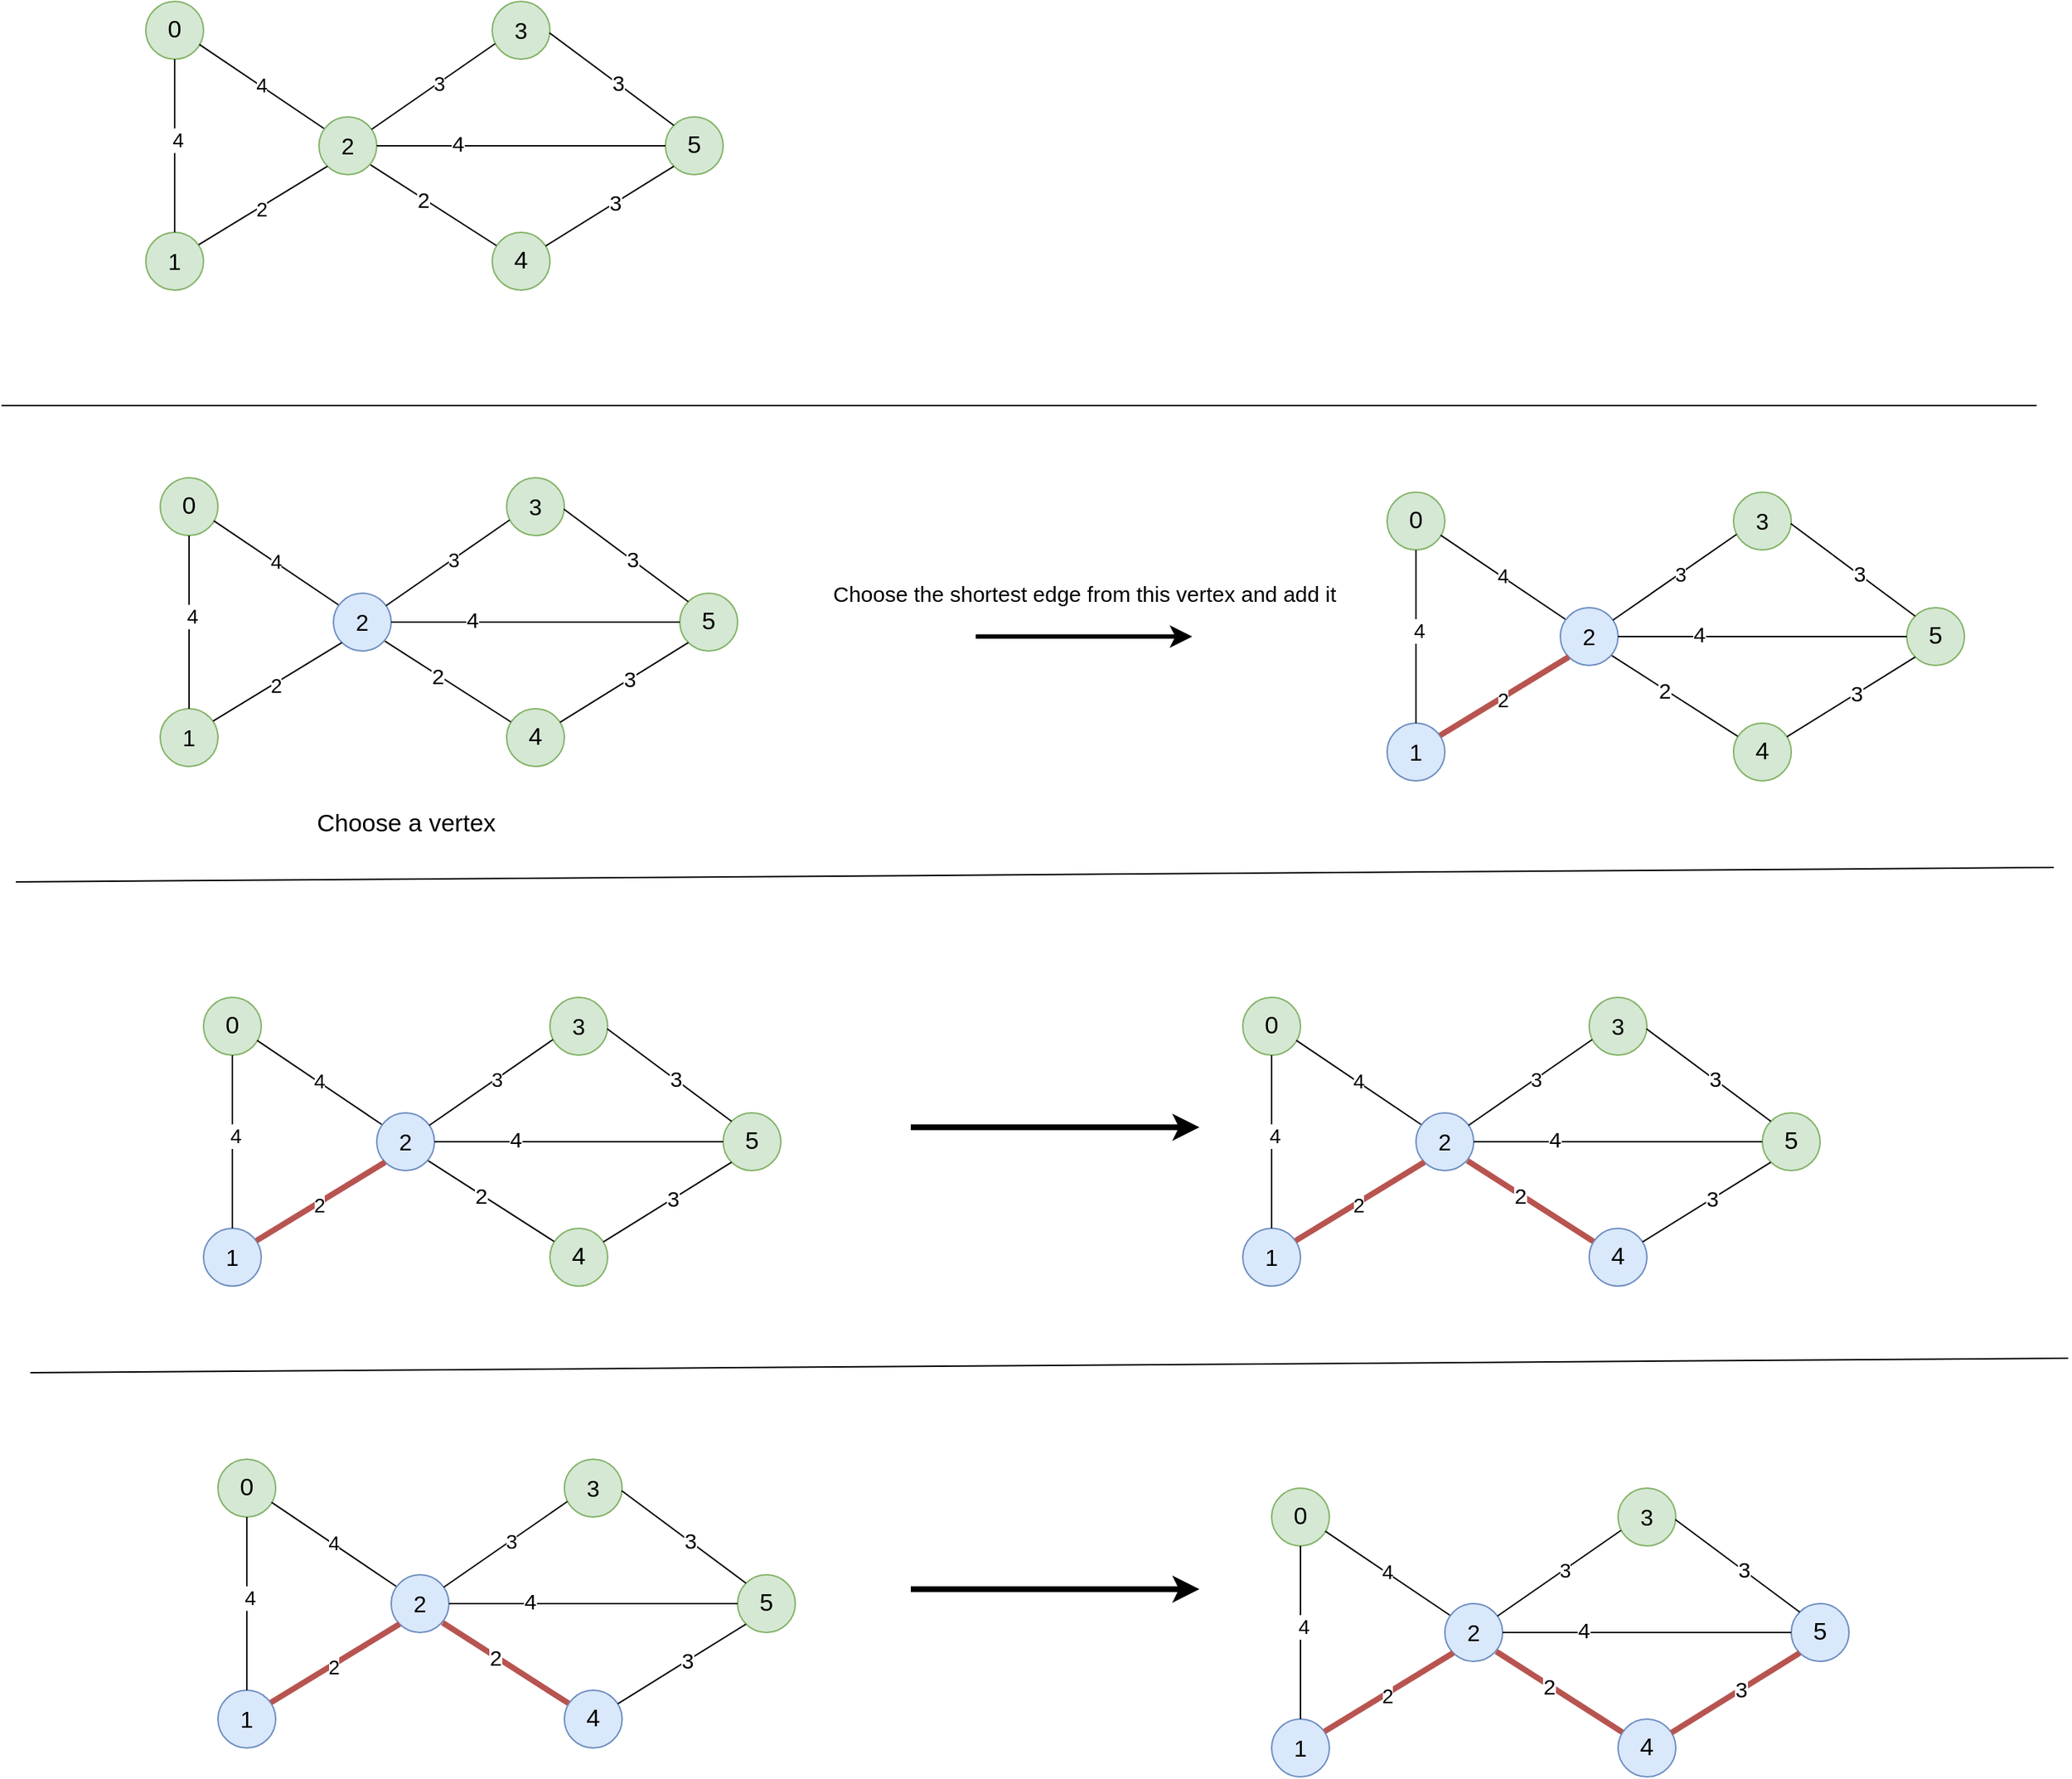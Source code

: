 <mxfile version="17.1.0" type="github">
  <diagram id="AIrKXbi-n8twdEOv1HUz" name="Page-1">
    <mxGraphModel dx="1113" dy="760" grid="1" gridSize="10" guides="1" tooltips="1" connect="1" arrows="1" fold="1" page="1" pageScale="1" pageWidth="827" pageHeight="1169" math="0" shadow="0">
      <root>
        <mxCell id="0" />
        <mxCell id="1" parent="0" />
        <mxCell id="i7vhHFXDMAg3OrHZk6WA-1" value="&lt;font style=&quot;font-size: 17px&quot;&gt;0&lt;/font&gt;" style="ellipse;whiteSpace=wrap;html=1;aspect=fixed;fillColor=#d5e8d4;strokeColor=#82b366;" vertex="1" parent="1">
          <mxGeometry x="120" y="200" width="40" height="40" as="geometry" />
        </mxCell>
        <mxCell id="i7vhHFXDMAg3OrHZk6WA-3" value="&lt;font style=&quot;font-size: 16px&quot;&gt;1&lt;/font&gt;" style="ellipse;whiteSpace=wrap;html=1;aspect=fixed;fillColor=#d5e8d4;strokeColor=#82b366;" vertex="1" parent="1">
          <mxGeometry x="120" y="360" width="40" height="40" as="geometry" />
        </mxCell>
        <mxCell id="i7vhHFXDMAg3OrHZk6WA-4" value="&lt;font style=&quot;font-size: 16px&quot;&gt;2&lt;/font&gt;" style="ellipse;whiteSpace=wrap;html=1;aspect=fixed;fillColor=#d5e8d4;strokeColor=#82b366;" vertex="1" parent="1">
          <mxGeometry x="240" y="280" width="40" height="40" as="geometry" />
        </mxCell>
        <mxCell id="i7vhHFXDMAg3OrHZk6WA-5" value="&lt;font style=&quot;font-size: 16px&quot;&gt;3&lt;/font&gt;" style="ellipse;whiteSpace=wrap;html=1;aspect=fixed;fillColor=#d5e8d4;strokeColor=#82b366;" vertex="1" parent="1">
          <mxGeometry x="360" y="200" width="40" height="40" as="geometry" />
        </mxCell>
        <mxCell id="i7vhHFXDMAg3OrHZk6WA-6" value="&lt;font style=&quot;font-size: 17px&quot;&gt;5&lt;/font&gt;" style="ellipse;whiteSpace=wrap;html=1;aspect=fixed;fillColor=#d5e8d4;strokeColor=#82b366;" vertex="1" parent="1">
          <mxGeometry x="480" y="280" width="40" height="40" as="geometry" />
        </mxCell>
        <mxCell id="i7vhHFXDMAg3OrHZk6WA-7" value="&lt;font style=&quot;font-size: 17px&quot;&gt;4&lt;/font&gt;" style="ellipse;whiteSpace=wrap;html=1;aspect=fixed;fillColor=#d5e8d4;strokeColor=#82b366;" vertex="1" parent="1">
          <mxGeometry x="360" y="360" width="40" height="40" as="geometry" />
        </mxCell>
        <mxCell id="i7vhHFXDMAg3OrHZk6WA-8" value="" style="endArrow=none;html=1;rounded=0;entryX=0.929;entryY=0.746;entryDx=0;entryDy=0;exitX=0.086;exitY=0.2;exitDx=0;exitDy=0;entryPerimeter=0;exitPerimeter=0;" edge="1" parent="1" source="i7vhHFXDMAg3OrHZk6WA-4" target="i7vhHFXDMAg3OrHZk6WA-1">
          <mxGeometry width="50" height="50" relative="1" as="geometry">
            <mxPoint x="390" y="360" as="sourcePoint" />
            <mxPoint x="440" y="310" as="targetPoint" />
          </mxGeometry>
        </mxCell>
        <mxCell id="i7vhHFXDMAg3OrHZk6WA-17" value="&lt;font style=&quot;font-size: 14px&quot;&gt;4&lt;/font&gt;" style="edgeLabel;html=1;align=center;verticalAlign=middle;resizable=0;points=[];" vertex="1" connectable="0" parent="i7vhHFXDMAg3OrHZk6WA-8">
          <mxGeometry x="0.025" y="-1" relative="1" as="geometry">
            <mxPoint as="offset" />
          </mxGeometry>
        </mxCell>
        <mxCell id="i7vhHFXDMAg3OrHZk6WA-9" value="" style="endArrow=none;html=1;rounded=0;entryX=0.916;entryY=0.214;entryDx=0;entryDy=0;exitX=0;exitY=1;exitDx=0;exitDy=0;entryPerimeter=0;" edge="1" parent="1" source="i7vhHFXDMAg3OrHZk6WA-4" target="i7vhHFXDMAg3OrHZk6WA-3">
          <mxGeometry width="50" height="50" relative="1" as="geometry">
            <mxPoint x="253.44" y="298" as="sourcePoint" />
            <mxPoint x="167.16" y="239.84" as="targetPoint" />
          </mxGeometry>
        </mxCell>
        <mxCell id="i7vhHFXDMAg3OrHZk6WA-18" value="&lt;font style=&quot;font-size: 14px&quot;&gt;2&lt;/font&gt;" style="edgeLabel;html=1;align=center;verticalAlign=middle;resizable=0;points=[];" vertex="1" connectable="0" parent="i7vhHFXDMAg3OrHZk6WA-9">
          <mxGeometry x="0.048" y="1" relative="1" as="geometry">
            <mxPoint as="offset" />
          </mxGeometry>
        </mxCell>
        <mxCell id="i7vhHFXDMAg3OrHZk6WA-10" value="" style="endArrow=none;html=1;rounded=0;entryX=0.5;entryY=1;entryDx=0;entryDy=0;exitX=0.5;exitY=0;exitDx=0;exitDy=0;" edge="1" parent="1" source="i7vhHFXDMAg3OrHZk6WA-3" target="i7vhHFXDMAg3OrHZk6WA-1">
          <mxGeometry width="50" height="50" relative="1" as="geometry">
            <mxPoint x="230" y="340" as="sourcePoint" />
            <mxPoint x="280" y="290" as="targetPoint" />
          </mxGeometry>
        </mxCell>
        <mxCell id="i7vhHFXDMAg3OrHZk6WA-16" value="&lt;font style=&quot;font-size: 14px&quot;&gt;4&lt;/font&gt;" style="edgeLabel;html=1;align=center;verticalAlign=middle;resizable=0;points=[];" vertex="1" connectable="0" parent="i7vhHFXDMAg3OrHZk6WA-10">
          <mxGeometry x="0.071" y="-1" relative="1" as="geometry">
            <mxPoint x="1" as="offset" />
          </mxGeometry>
        </mxCell>
        <mxCell id="i7vhHFXDMAg3OrHZk6WA-11" value="" style="endArrow=none;html=1;rounded=0;entryX=0;entryY=0.5;entryDx=0;entryDy=0;exitX=1;exitY=0.5;exitDx=0;exitDy=0;" edge="1" parent="1" source="i7vhHFXDMAg3OrHZk6WA-4" target="i7vhHFXDMAg3OrHZk6WA-6">
          <mxGeometry width="50" height="50" relative="1" as="geometry">
            <mxPoint x="310" y="360" as="sourcePoint" />
            <mxPoint x="360" y="310" as="targetPoint" />
          </mxGeometry>
        </mxCell>
        <mxCell id="i7vhHFXDMAg3OrHZk6WA-20" value="&lt;font style=&quot;font-size: 15px&quot;&gt;4&lt;/font&gt;" style="edgeLabel;html=1;align=center;verticalAlign=middle;resizable=0;points=[];" vertex="1" connectable="0" parent="i7vhHFXDMAg3OrHZk6WA-11">
          <mxGeometry x="-0.44" y="2" relative="1" as="geometry">
            <mxPoint as="offset" />
          </mxGeometry>
        </mxCell>
        <mxCell id="i7vhHFXDMAg3OrHZk6WA-12" value="" style="endArrow=none;html=1;rounded=0;entryX=0.052;entryY=0.731;entryDx=0;entryDy=0;entryPerimeter=0;" edge="1" parent="1" source="i7vhHFXDMAg3OrHZk6WA-4" target="i7vhHFXDMAg3OrHZk6WA-5">
          <mxGeometry width="50" height="50" relative="1" as="geometry">
            <mxPoint x="310" y="360" as="sourcePoint" />
            <mxPoint x="360" y="310" as="targetPoint" />
          </mxGeometry>
        </mxCell>
        <mxCell id="i7vhHFXDMAg3OrHZk6WA-19" value="&lt;font style=&quot;font-size: 14px&quot;&gt;3&lt;/font&gt;" style="edgeLabel;html=1;align=center;verticalAlign=middle;resizable=0;points=[];" vertex="1" connectable="0" parent="i7vhHFXDMAg3OrHZk6WA-12">
          <mxGeometry x="0.08" relative="1" as="geometry">
            <mxPoint as="offset" />
          </mxGeometry>
        </mxCell>
        <mxCell id="i7vhHFXDMAg3OrHZk6WA-13" value="" style="endArrow=none;html=1;rounded=0;entryX=0.073;entryY=0.228;entryDx=0;entryDy=0;entryPerimeter=0;exitX=0.892;exitY=0.829;exitDx=0;exitDy=0;exitPerimeter=0;" edge="1" parent="1" source="i7vhHFXDMAg3OrHZk6WA-4" target="i7vhHFXDMAg3OrHZk6WA-7">
          <mxGeometry width="50" height="50" relative="1" as="geometry">
            <mxPoint x="286.641" y="298.906" as="sourcePoint" />
            <mxPoint x="371.96" y="241.92" as="targetPoint" />
          </mxGeometry>
        </mxCell>
        <mxCell id="i7vhHFXDMAg3OrHZk6WA-21" value="&lt;font style=&quot;font-size: 15px&quot;&gt;2&lt;/font&gt;" style="edgeLabel;html=1;align=center;verticalAlign=middle;resizable=0;points=[];" vertex="1" connectable="0" parent="i7vhHFXDMAg3OrHZk6WA-13">
          <mxGeometry x="-0.172" y="-1" relative="1" as="geometry">
            <mxPoint as="offset" />
          </mxGeometry>
        </mxCell>
        <mxCell id="i7vhHFXDMAg3OrHZk6WA-14" value="" style="endArrow=none;html=1;rounded=0;entryX=0;entryY=0;entryDx=0;entryDy=0;exitX=0.992;exitY=0.544;exitDx=0;exitDy=0;exitPerimeter=0;" edge="1" parent="1" source="i7vhHFXDMAg3OrHZk6WA-5" target="i7vhHFXDMAg3OrHZk6WA-6">
          <mxGeometry width="50" height="50" relative="1" as="geometry">
            <mxPoint x="330" y="310" as="sourcePoint" />
            <mxPoint x="380" y="260" as="targetPoint" />
          </mxGeometry>
        </mxCell>
        <mxCell id="i7vhHFXDMAg3OrHZk6WA-22" value="&lt;font style=&quot;font-size: 15px&quot;&gt;3&lt;/font&gt;" style="edgeLabel;html=1;align=center;verticalAlign=middle;resizable=0;points=[];" vertex="1" connectable="0" parent="i7vhHFXDMAg3OrHZk6WA-14">
          <mxGeometry x="0.09" y="1" relative="1" as="geometry">
            <mxPoint as="offset" />
          </mxGeometry>
        </mxCell>
        <mxCell id="i7vhHFXDMAg3OrHZk6WA-15" value="" style="endArrow=none;html=1;rounded=0;entryX=0;entryY=1;entryDx=0;entryDy=0;" edge="1" parent="1" source="i7vhHFXDMAg3OrHZk6WA-7" target="i7vhHFXDMAg3OrHZk6WA-6">
          <mxGeometry width="50" height="50" relative="1" as="geometry">
            <mxPoint x="407.72" y="239.92" as="sourcePoint" />
            <mxPoint x="495.858" y="295.858" as="targetPoint" />
          </mxGeometry>
        </mxCell>
        <mxCell id="i7vhHFXDMAg3OrHZk6WA-23" value="&lt;font style=&quot;font-size: 15px&quot;&gt;3&lt;/font&gt;" style="edgeLabel;html=1;align=center;verticalAlign=middle;resizable=0;points=[];" vertex="1" connectable="0" parent="i7vhHFXDMAg3OrHZk6WA-15">
          <mxGeometry x="0.089" y="1" relative="1" as="geometry">
            <mxPoint as="offset" />
          </mxGeometry>
        </mxCell>
        <mxCell id="i7vhHFXDMAg3OrHZk6WA-27" value="" style="endArrow=none;html=1;rounded=0;fontSize=17;" edge="1" parent="1">
          <mxGeometry width="50" height="50" relative="1" as="geometry">
            <mxPoint x="20" y="480" as="sourcePoint" />
            <mxPoint x="1430" y="480" as="targetPoint" />
          </mxGeometry>
        </mxCell>
        <mxCell id="i7vhHFXDMAg3OrHZk6WA-28" value="&lt;font style=&quot;font-size: 17px&quot;&gt;0&lt;/font&gt;" style="ellipse;whiteSpace=wrap;html=1;aspect=fixed;fillColor=#d5e8d4;strokeColor=#82b366;" vertex="1" parent="1">
          <mxGeometry x="130" y="530" width="40" height="40" as="geometry" />
        </mxCell>
        <mxCell id="i7vhHFXDMAg3OrHZk6WA-29" value="&lt;font style=&quot;font-size: 16px&quot;&gt;1&lt;/font&gt;" style="ellipse;whiteSpace=wrap;html=1;aspect=fixed;fillColor=#d5e8d4;strokeColor=#82b366;" vertex="1" parent="1">
          <mxGeometry x="130" y="690" width="40" height="40" as="geometry" />
        </mxCell>
        <mxCell id="i7vhHFXDMAg3OrHZk6WA-30" value="&lt;font style=&quot;font-size: 16px&quot;&gt;2&lt;/font&gt;" style="ellipse;whiteSpace=wrap;html=1;aspect=fixed;fillColor=#dae8fc;strokeColor=#6c8ebf;" vertex="1" parent="1">
          <mxGeometry x="250" y="610" width="40" height="40" as="geometry" />
        </mxCell>
        <mxCell id="i7vhHFXDMAg3OrHZk6WA-31" value="&lt;font style=&quot;font-size: 16px&quot;&gt;3&lt;/font&gt;" style="ellipse;whiteSpace=wrap;html=1;aspect=fixed;fillColor=#d5e8d4;strokeColor=#82b366;" vertex="1" parent="1">
          <mxGeometry x="370" y="530" width="40" height="40" as="geometry" />
        </mxCell>
        <mxCell id="i7vhHFXDMAg3OrHZk6WA-32" value="&lt;font style=&quot;font-size: 17px&quot;&gt;5&lt;/font&gt;" style="ellipse;whiteSpace=wrap;html=1;aspect=fixed;fillColor=#d5e8d4;strokeColor=#82b366;" vertex="1" parent="1">
          <mxGeometry x="490" y="610" width="40" height="40" as="geometry" />
        </mxCell>
        <mxCell id="i7vhHFXDMAg3OrHZk6WA-33" value="&lt;font style=&quot;font-size: 17px&quot;&gt;4&lt;/font&gt;" style="ellipse;whiteSpace=wrap;html=1;aspect=fixed;fillColor=#d5e8d4;strokeColor=#82b366;" vertex="1" parent="1">
          <mxGeometry x="370" y="690" width="40" height="40" as="geometry" />
        </mxCell>
        <mxCell id="i7vhHFXDMAg3OrHZk6WA-34" value="" style="endArrow=none;html=1;rounded=0;entryX=0.929;entryY=0.746;entryDx=0;entryDy=0;exitX=0.086;exitY=0.2;exitDx=0;exitDy=0;entryPerimeter=0;exitPerimeter=0;" edge="1" parent="1" source="i7vhHFXDMAg3OrHZk6WA-30" target="i7vhHFXDMAg3OrHZk6WA-28">
          <mxGeometry width="50" height="50" relative="1" as="geometry">
            <mxPoint x="400" y="690" as="sourcePoint" />
            <mxPoint x="450" y="640" as="targetPoint" />
          </mxGeometry>
        </mxCell>
        <mxCell id="i7vhHFXDMAg3OrHZk6WA-35" value="&lt;font style=&quot;font-size: 14px&quot;&gt;4&lt;/font&gt;" style="edgeLabel;html=1;align=center;verticalAlign=middle;resizable=0;points=[];" vertex="1" connectable="0" parent="i7vhHFXDMAg3OrHZk6WA-34">
          <mxGeometry x="0.025" y="-1" relative="1" as="geometry">
            <mxPoint as="offset" />
          </mxGeometry>
        </mxCell>
        <mxCell id="i7vhHFXDMAg3OrHZk6WA-36" value="" style="endArrow=none;html=1;rounded=0;entryX=0.916;entryY=0.214;entryDx=0;entryDy=0;exitX=0;exitY=1;exitDx=0;exitDy=0;entryPerimeter=0;" edge="1" parent="1" source="i7vhHFXDMAg3OrHZk6WA-30" target="i7vhHFXDMAg3OrHZk6WA-29">
          <mxGeometry width="50" height="50" relative="1" as="geometry">
            <mxPoint x="263.44" y="628" as="sourcePoint" />
            <mxPoint x="177.16" y="569.84" as="targetPoint" />
          </mxGeometry>
        </mxCell>
        <mxCell id="i7vhHFXDMAg3OrHZk6WA-37" value="&lt;font style=&quot;font-size: 14px&quot;&gt;2&lt;/font&gt;" style="edgeLabel;html=1;align=center;verticalAlign=middle;resizable=0;points=[];" vertex="1" connectable="0" parent="i7vhHFXDMAg3OrHZk6WA-36">
          <mxGeometry x="0.048" y="1" relative="1" as="geometry">
            <mxPoint as="offset" />
          </mxGeometry>
        </mxCell>
        <mxCell id="i7vhHFXDMAg3OrHZk6WA-38" value="" style="endArrow=none;html=1;rounded=0;entryX=0.5;entryY=1;entryDx=0;entryDy=0;exitX=0.5;exitY=0;exitDx=0;exitDy=0;" edge="1" parent="1" source="i7vhHFXDMAg3OrHZk6WA-29" target="i7vhHFXDMAg3OrHZk6WA-28">
          <mxGeometry width="50" height="50" relative="1" as="geometry">
            <mxPoint x="240" y="670" as="sourcePoint" />
            <mxPoint x="290" y="620" as="targetPoint" />
          </mxGeometry>
        </mxCell>
        <mxCell id="i7vhHFXDMAg3OrHZk6WA-39" value="&lt;font style=&quot;font-size: 14px&quot;&gt;4&lt;/font&gt;" style="edgeLabel;html=1;align=center;verticalAlign=middle;resizable=0;points=[];" vertex="1" connectable="0" parent="i7vhHFXDMAg3OrHZk6WA-38">
          <mxGeometry x="0.071" y="-1" relative="1" as="geometry">
            <mxPoint x="1" as="offset" />
          </mxGeometry>
        </mxCell>
        <mxCell id="i7vhHFXDMAg3OrHZk6WA-40" value="" style="endArrow=none;html=1;rounded=0;entryX=0;entryY=0.5;entryDx=0;entryDy=0;exitX=1;exitY=0.5;exitDx=0;exitDy=0;" edge="1" parent="1" source="i7vhHFXDMAg3OrHZk6WA-30" target="i7vhHFXDMAg3OrHZk6WA-32">
          <mxGeometry width="50" height="50" relative="1" as="geometry">
            <mxPoint x="320" y="690" as="sourcePoint" />
            <mxPoint x="370" y="640" as="targetPoint" />
          </mxGeometry>
        </mxCell>
        <mxCell id="i7vhHFXDMAg3OrHZk6WA-41" value="&lt;font style=&quot;font-size: 15px&quot;&gt;4&lt;/font&gt;" style="edgeLabel;html=1;align=center;verticalAlign=middle;resizable=0;points=[];" vertex="1" connectable="0" parent="i7vhHFXDMAg3OrHZk6WA-40">
          <mxGeometry x="-0.44" y="2" relative="1" as="geometry">
            <mxPoint as="offset" />
          </mxGeometry>
        </mxCell>
        <mxCell id="i7vhHFXDMAg3OrHZk6WA-42" value="" style="endArrow=none;html=1;rounded=0;entryX=0.052;entryY=0.731;entryDx=0;entryDy=0;entryPerimeter=0;" edge="1" parent="1" source="i7vhHFXDMAg3OrHZk6WA-30" target="i7vhHFXDMAg3OrHZk6WA-31">
          <mxGeometry width="50" height="50" relative="1" as="geometry">
            <mxPoint x="320" y="690" as="sourcePoint" />
            <mxPoint x="370" y="640" as="targetPoint" />
          </mxGeometry>
        </mxCell>
        <mxCell id="i7vhHFXDMAg3OrHZk6WA-43" value="&lt;font style=&quot;font-size: 14px&quot;&gt;3&lt;/font&gt;" style="edgeLabel;html=1;align=center;verticalAlign=middle;resizable=0;points=[];" vertex="1" connectable="0" parent="i7vhHFXDMAg3OrHZk6WA-42">
          <mxGeometry x="0.08" relative="1" as="geometry">
            <mxPoint as="offset" />
          </mxGeometry>
        </mxCell>
        <mxCell id="i7vhHFXDMAg3OrHZk6WA-44" value="" style="endArrow=none;html=1;rounded=0;entryX=0.073;entryY=0.228;entryDx=0;entryDy=0;entryPerimeter=0;exitX=0.892;exitY=0.829;exitDx=0;exitDy=0;exitPerimeter=0;" edge="1" parent="1" source="i7vhHFXDMAg3OrHZk6WA-30" target="i7vhHFXDMAg3OrHZk6WA-33">
          <mxGeometry width="50" height="50" relative="1" as="geometry">
            <mxPoint x="296.641" y="628.906" as="sourcePoint" />
            <mxPoint x="381.96" y="571.92" as="targetPoint" />
          </mxGeometry>
        </mxCell>
        <mxCell id="i7vhHFXDMAg3OrHZk6WA-45" value="&lt;font style=&quot;font-size: 15px&quot;&gt;2&lt;/font&gt;" style="edgeLabel;html=1;align=center;verticalAlign=middle;resizable=0;points=[];" vertex="1" connectable="0" parent="i7vhHFXDMAg3OrHZk6WA-44">
          <mxGeometry x="-0.172" y="-1" relative="1" as="geometry">
            <mxPoint as="offset" />
          </mxGeometry>
        </mxCell>
        <mxCell id="i7vhHFXDMAg3OrHZk6WA-46" value="" style="endArrow=none;html=1;rounded=0;entryX=0;entryY=0;entryDx=0;entryDy=0;exitX=0.992;exitY=0.544;exitDx=0;exitDy=0;exitPerimeter=0;" edge="1" parent="1" source="i7vhHFXDMAg3OrHZk6WA-31" target="i7vhHFXDMAg3OrHZk6WA-32">
          <mxGeometry width="50" height="50" relative="1" as="geometry">
            <mxPoint x="340" y="640" as="sourcePoint" />
            <mxPoint x="390" y="590" as="targetPoint" />
          </mxGeometry>
        </mxCell>
        <mxCell id="i7vhHFXDMAg3OrHZk6WA-47" value="&lt;font style=&quot;font-size: 15px&quot;&gt;3&lt;/font&gt;" style="edgeLabel;html=1;align=center;verticalAlign=middle;resizable=0;points=[];" vertex="1" connectable="0" parent="i7vhHFXDMAg3OrHZk6WA-46">
          <mxGeometry x="0.09" y="1" relative="1" as="geometry">
            <mxPoint as="offset" />
          </mxGeometry>
        </mxCell>
        <mxCell id="i7vhHFXDMAg3OrHZk6WA-48" value="" style="endArrow=none;html=1;rounded=0;entryX=0;entryY=1;entryDx=0;entryDy=0;" edge="1" parent="1" source="i7vhHFXDMAg3OrHZk6WA-33" target="i7vhHFXDMAg3OrHZk6WA-32">
          <mxGeometry width="50" height="50" relative="1" as="geometry">
            <mxPoint x="417.72" y="569.92" as="sourcePoint" />
            <mxPoint x="505.858" y="625.858" as="targetPoint" />
          </mxGeometry>
        </mxCell>
        <mxCell id="i7vhHFXDMAg3OrHZk6WA-49" value="&lt;font style=&quot;font-size: 15px&quot;&gt;3&lt;/font&gt;" style="edgeLabel;html=1;align=center;verticalAlign=middle;resizable=0;points=[];" vertex="1" connectable="0" parent="i7vhHFXDMAg3OrHZk6WA-48">
          <mxGeometry x="0.089" y="1" relative="1" as="geometry">
            <mxPoint as="offset" />
          </mxGeometry>
        </mxCell>
        <mxCell id="i7vhHFXDMAg3OrHZk6WA-50" value="&lt;font style=&quot;font-size: 17px&quot;&gt;Choose a vertex&lt;/font&gt;" style="text;html=1;align=center;verticalAlign=middle;resizable=0;points=[];autosize=1;strokeColor=none;fillColor=none;" vertex="1" parent="1">
          <mxGeometry x="230" y="760" width="140" height="20" as="geometry" />
        </mxCell>
        <mxCell id="i7vhHFXDMAg3OrHZk6WA-51" value="" style="endArrow=none;html=1;rounded=0;fontSize=17;" edge="1" parent="1">
          <mxGeometry width="50" height="50" relative="1" as="geometry">
            <mxPoint x="30" y="810" as="sourcePoint" />
            <mxPoint x="1441.818" y="800" as="targetPoint" />
          </mxGeometry>
        </mxCell>
        <mxCell id="i7vhHFXDMAg3OrHZk6WA-52" value="" style="endArrow=classic;html=1;rounded=0;fontSize=15;strokeWidth=3;" edge="1" parent="1">
          <mxGeometry width="50" height="50" relative="1" as="geometry">
            <mxPoint x="695" y="640" as="sourcePoint" />
            <mxPoint x="845" y="640" as="targetPoint" />
          </mxGeometry>
        </mxCell>
        <mxCell id="i7vhHFXDMAg3OrHZk6WA-53" value="Choose the shortest edge from this vertex and add it" style="text;html=1;align=center;verticalAlign=middle;resizable=0;points=[];autosize=1;strokeColor=none;fillColor=none;fontSize=15;" vertex="1" parent="1">
          <mxGeometry x="590" y="600" width="360" height="20" as="geometry" />
        </mxCell>
        <mxCell id="i7vhHFXDMAg3OrHZk6WA-54" value="&lt;font style=&quot;font-size: 17px&quot;&gt;0&lt;/font&gt;" style="ellipse;whiteSpace=wrap;html=1;aspect=fixed;fillColor=#d5e8d4;strokeColor=#82b366;" vertex="1" parent="1">
          <mxGeometry x="980" y="540" width="40" height="40" as="geometry" />
        </mxCell>
        <mxCell id="i7vhHFXDMAg3OrHZk6WA-55" value="&lt;font style=&quot;font-size: 16px&quot;&gt;1&lt;/font&gt;" style="ellipse;whiteSpace=wrap;html=1;aspect=fixed;fillColor=#dae8fc;strokeColor=#6c8ebf;" vertex="1" parent="1">
          <mxGeometry x="980" y="700" width="40" height="40" as="geometry" />
        </mxCell>
        <mxCell id="i7vhHFXDMAg3OrHZk6WA-56" value="&lt;font style=&quot;font-size: 16px&quot;&gt;2&lt;/font&gt;" style="ellipse;whiteSpace=wrap;html=1;aspect=fixed;fillColor=#dae8fc;strokeColor=#6c8ebf;" vertex="1" parent="1">
          <mxGeometry x="1100" y="620" width="40" height="40" as="geometry" />
        </mxCell>
        <mxCell id="i7vhHFXDMAg3OrHZk6WA-57" value="&lt;font style=&quot;font-size: 16px&quot;&gt;3&lt;/font&gt;" style="ellipse;whiteSpace=wrap;html=1;aspect=fixed;fillColor=#d5e8d4;strokeColor=#82b366;" vertex="1" parent="1">
          <mxGeometry x="1220" y="540" width="40" height="40" as="geometry" />
        </mxCell>
        <mxCell id="i7vhHFXDMAg3OrHZk6WA-58" value="&lt;font style=&quot;font-size: 17px&quot;&gt;5&lt;/font&gt;" style="ellipse;whiteSpace=wrap;html=1;aspect=fixed;fillColor=#d5e8d4;strokeColor=#82b366;" vertex="1" parent="1">
          <mxGeometry x="1340" y="620" width="40" height="40" as="geometry" />
        </mxCell>
        <mxCell id="i7vhHFXDMAg3OrHZk6WA-59" value="&lt;font style=&quot;font-size: 17px&quot;&gt;4&lt;/font&gt;" style="ellipse;whiteSpace=wrap;html=1;aspect=fixed;fillColor=#d5e8d4;strokeColor=#82b366;" vertex="1" parent="1">
          <mxGeometry x="1220" y="700" width="40" height="40" as="geometry" />
        </mxCell>
        <mxCell id="i7vhHFXDMAg3OrHZk6WA-60" value="" style="endArrow=none;html=1;rounded=0;entryX=0.929;entryY=0.746;entryDx=0;entryDy=0;exitX=0.086;exitY=0.2;exitDx=0;exitDy=0;entryPerimeter=0;exitPerimeter=0;" edge="1" parent="1" source="i7vhHFXDMAg3OrHZk6WA-56" target="i7vhHFXDMAg3OrHZk6WA-54">
          <mxGeometry width="50" height="50" relative="1" as="geometry">
            <mxPoint x="1250" y="700" as="sourcePoint" />
            <mxPoint x="1300" y="650" as="targetPoint" />
          </mxGeometry>
        </mxCell>
        <mxCell id="i7vhHFXDMAg3OrHZk6WA-61" value="&lt;font style=&quot;font-size: 14px&quot;&gt;4&lt;/font&gt;" style="edgeLabel;html=1;align=center;verticalAlign=middle;resizable=0;points=[];" vertex="1" connectable="0" parent="i7vhHFXDMAg3OrHZk6WA-60">
          <mxGeometry x="0.025" y="-1" relative="1" as="geometry">
            <mxPoint as="offset" />
          </mxGeometry>
        </mxCell>
        <mxCell id="i7vhHFXDMAg3OrHZk6WA-62" value="" style="endArrow=none;html=1;rounded=0;entryX=0.916;entryY=0.214;entryDx=0;entryDy=0;exitX=0;exitY=1;exitDx=0;exitDy=0;entryPerimeter=0;fillColor=#f8cecc;strokeColor=#b85450;strokeWidth=4;" edge="1" parent="1" source="i7vhHFXDMAg3OrHZk6WA-56" target="i7vhHFXDMAg3OrHZk6WA-55">
          <mxGeometry width="50" height="50" relative="1" as="geometry">
            <mxPoint x="1113.44" y="638" as="sourcePoint" />
            <mxPoint x="1027.16" y="579.84" as="targetPoint" />
          </mxGeometry>
        </mxCell>
        <mxCell id="i7vhHFXDMAg3OrHZk6WA-63" value="&lt;font style=&quot;font-size: 14px&quot;&gt;2&lt;/font&gt;" style="edgeLabel;html=1;align=center;verticalAlign=middle;resizable=0;points=[];" vertex="1" connectable="0" parent="i7vhHFXDMAg3OrHZk6WA-62">
          <mxGeometry x="0.048" y="1" relative="1" as="geometry">
            <mxPoint as="offset" />
          </mxGeometry>
        </mxCell>
        <mxCell id="i7vhHFXDMAg3OrHZk6WA-64" value="" style="endArrow=none;html=1;rounded=0;entryX=0.5;entryY=1;entryDx=0;entryDy=0;exitX=0.5;exitY=0;exitDx=0;exitDy=0;" edge="1" parent="1" source="i7vhHFXDMAg3OrHZk6WA-55" target="i7vhHFXDMAg3OrHZk6WA-54">
          <mxGeometry width="50" height="50" relative="1" as="geometry">
            <mxPoint x="1090" y="680" as="sourcePoint" />
            <mxPoint x="1140" y="630" as="targetPoint" />
          </mxGeometry>
        </mxCell>
        <mxCell id="i7vhHFXDMAg3OrHZk6WA-65" value="&lt;font style=&quot;font-size: 14px&quot;&gt;4&lt;/font&gt;" style="edgeLabel;html=1;align=center;verticalAlign=middle;resizable=0;points=[];" vertex="1" connectable="0" parent="i7vhHFXDMAg3OrHZk6WA-64">
          <mxGeometry x="0.071" y="-1" relative="1" as="geometry">
            <mxPoint x="1" as="offset" />
          </mxGeometry>
        </mxCell>
        <mxCell id="i7vhHFXDMAg3OrHZk6WA-66" value="" style="endArrow=none;html=1;rounded=0;entryX=0;entryY=0.5;entryDx=0;entryDy=0;exitX=1;exitY=0.5;exitDx=0;exitDy=0;" edge="1" parent="1" source="i7vhHFXDMAg3OrHZk6WA-56" target="i7vhHFXDMAg3OrHZk6WA-58">
          <mxGeometry width="50" height="50" relative="1" as="geometry">
            <mxPoint x="1170" y="700" as="sourcePoint" />
            <mxPoint x="1220" y="650" as="targetPoint" />
          </mxGeometry>
        </mxCell>
        <mxCell id="i7vhHFXDMAg3OrHZk6WA-67" value="&lt;font style=&quot;font-size: 15px&quot;&gt;4&lt;/font&gt;" style="edgeLabel;html=1;align=center;verticalAlign=middle;resizable=0;points=[];" vertex="1" connectable="0" parent="i7vhHFXDMAg3OrHZk6WA-66">
          <mxGeometry x="-0.44" y="2" relative="1" as="geometry">
            <mxPoint as="offset" />
          </mxGeometry>
        </mxCell>
        <mxCell id="i7vhHFXDMAg3OrHZk6WA-68" value="" style="endArrow=none;html=1;rounded=0;entryX=0.052;entryY=0.731;entryDx=0;entryDy=0;entryPerimeter=0;" edge="1" parent="1" source="i7vhHFXDMAg3OrHZk6WA-56" target="i7vhHFXDMAg3OrHZk6WA-57">
          <mxGeometry width="50" height="50" relative="1" as="geometry">
            <mxPoint x="1170" y="700" as="sourcePoint" />
            <mxPoint x="1220" y="650" as="targetPoint" />
          </mxGeometry>
        </mxCell>
        <mxCell id="i7vhHFXDMAg3OrHZk6WA-69" value="&lt;font style=&quot;font-size: 14px&quot;&gt;3&lt;/font&gt;" style="edgeLabel;html=1;align=center;verticalAlign=middle;resizable=0;points=[];" vertex="1" connectable="0" parent="i7vhHFXDMAg3OrHZk6WA-68">
          <mxGeometry x="0.08" relative="1" as="geometry">
            <mxPoint as="offset" />
          </mxGeometry>
        </mxCell>
        <mxCell id="i7vhHFXDMAg3OrHZk6WA-70" value="" style="endArrow=none;html=1;rounded=0;entryX=0.073;entryY=0.228;entryDx=0;entryDy=0;entryPerimeter=0;exitX=0.892;exitY=0.829;exitDx=0;exitDy=0;exitPerimeter=0;" edge="1" parent="1" source="i7vhHFXDMAg3OrHZk6WA-56" target="i7vhHFXDMAg3OrHZk6WA-59">
          <mxGeometry width="50" height="50" relative="1" as="geometry">
            <mxPoint x="1146.641" y="638.906" as="sourcePoint" />
            <mxPoint x="1231.96" y="581.92" as="targetPoint" />
          </mxGeometry>
        </mxCell>
        <mxCell id="i7vhHFXDMAg3OrHZk6WA-71" value="&lt;font style=&quot;font-size: 15px&quot;&gt;2&lt;/font&gt;" style="edgeLabel;html=1;align=center;verticalAlign=middle;resizable=0;points=[];" vertex="1" connectable="0" parent="i7vhHFXDMAg3OrHZk6WA-70">
          <mxGeometry x="-0.172" y="-1" relative="1" as="geometry">
            <mxPoint as="offset" />
          </mxGeometry>
        </mxCell>
        <mxCell id="i7vhHFXDMAg3OrHZk6WA-72" value="" style="endArrow=none;html=1;rounded=0;entryX=0;entryY=0;entryDx=0;entryDy=0;exitX=0.992;exitY=0.544;exitDx=0;exitDy=0;exitPerimeter=0;" edge="1" parent="1" source="i7vhHFXDMAg3OrHZk6WA-57" target="i7vhHFXDMAg3OrHZk6WA-58">
          <mxGeometry width="50" height="50" relative="1" as="geometry">
            <mxPoint x="1190" y="650" as="sourcePoint" />
            <mxPoint x="1240" y="600" as="targetPoint" />
          </mxGeometry>
        </mxCell>
        <mxCell id="i7vhHFXDMAg3OrHZk6WA-73" value="&lt;font style=&quot;font-size: 15px&quot;&gt;3&lt;/font&gt;" style="edgeLabel;html=1;align=center;verticalAlign=middle;resizable=0;points=[];" vertex="1" connectable="0" parent="i7vhHFXDMAg3OrHZk6WA-72">
          <mxGeometry x="0.09" y="1" relative="1" as="geometry">
            <mxPoint as="offset" />
          </mxGeometry>
        </mxCell>
        <mxCell id="i7vhHFXDMAg3OrHZk6WA-74" value="" style="endArrow=none;html=1;rounded=0;entryX=0;entryY=1;entryDx=0;entryDy=0;" edge="1" parent="1" source="i7vhHFXDMAg3OrHZk6WA-59" target="i7vhHFXDMAg3OrHZk6WA-58">
          <mxGeometry width="50" height="50" relative="1" as="geometry">
            <mxPoint x="1267.72" y="579.92" as="sourcePoint" />
            <mxPoint x="1355.858" y="635.858" as="targetPoint" />
          </mxGeometry>
        </mxCell>
        <mxCell id="i7vhHFXDMAg3OrHZk6WA-75" value="&lt;font style=&quot;font-size: 15px&quot;&gt;3&lt;/font&gt;" style="edgeLabel;html=1;align=center;verticalAlign=middle;resizable=0;points=[];" vertex="1" connectable="0" parent="i7vhHFXDMAg3OrHZk6WA-74">
          <mxGeometry x="0.089" y="1" relative="1" as="geometry">
            <mxPoint as="offset" />
          </mxGeometry>
        </mxCell>
        <mxCell id="i7vhHFXDMAg3OrHZk6WA-76" value="&lt;font style=&quot;font-size: 17px&quot;&gt;0&lt;/font&gt;" style="ellipse;whiteSpace=wrap;html=1;aspect=fixed;fillColor=#d5e8d4;strokeColor=#82b366;" vertex="1" parent="1">
          <mxGeometry x="160" y="890" width="40" height="40" as="geometry" />
        </mxCell>
        <mxCell id="i7vhHFXDMAg3OrHZk6WA-77" value="&lt;font style=&quot;font-size: 16px&quot;&gt;1&lt;/font&gt;" style="ellipse;whiteSpace=wrap;html=1;aspect=fixed;fillColor=#dae8fc;strokeColor=#6c8ebf;" vertex="1" parent="1">
          <mxGeometry x="160" y="1050" width="40" height="40" as="geometry" />
        </mxCell>
        <mxCell id="i7vhHFXDMAg3OrHZk6WA-78" value="&lt;font style=&quot;font-size: 16px&quot;&gt;2&lt;/font&gt;" style="ellipse;whiteSpace=wrap;html=1;aspect=fixed;fillColor=#dae8fc;strokeColor=#6c8ebf;" vertex="1" parent="1">
          <mxGeometry x="280" y="970" width="40" height="40" as="geometry" />
        </mxCell>
        <mxCell id="i7vhHFXDMAg3OrHZk6WA-79" value="&lt;font style=&quot;font-size: 16px&quot;&gt;3&lt;/font&gt;" style="ellipse;whiteSpace=wrap;html=1;aspect=fixed;fillColor=#d5e8d4;strokeColor=#82b366;" vertex="1" parent="1">
          <mxGeometry x="400" y="890" width="40" height="40" as="geometry" />
        </mxCell>
        <mxCell id="i7vhHFXDMAg3OrHZk6WA-80" value="&lt;font style=&quot;font-size: 17px&quot;&gt;5&lt;/font&gt;" style="ellipse;whiteSpace=wrap;html=1;aspect=fixed;fillColor=#d5e8d4;strokeColor=#82b366;" vertex="1" parent="1">
          <mxGeometry x="520" y="970" width="40" height="40" as="geometry" />
        </mxCell>
        <mxCell id="i7vhHFXDMAg3OrHZk6WA-81" value="&lt;font style=&quot;font-size: 17px&quot;&gt;4&lt;/font&gt;" style="ellipse;whiteSpace=wrap;html=1;aspect=fixed;fillColor=#d5e8d4;strokeColor=#82b366;" vertex="1" parent="1">
          <mxGeometry x="400" y="1050" width="40" height="40" as="geometry" />
        </mxCell>
        <mxCell id="i7vhHFXDMAg3OrHZk6WA-82" value="" style="endArrow=none;html=1;rounded=0;entryX=0.929;entryY=0.746;entryDx=0;entryDy=0;exitX=0.086;exitY=0.2;exitDx=0;exitDy=0;entryPerimeter=0;exitPerimeter=0;" edge="1" parent="1" source="i7vhHFXDMAg3OrHZk6WA-78" target="i7vhHFXDMAg3OrHZk6WA-76">
          <mxGeometry width="50" height="50" relative="1" as="geometry">
            <mxPoint x="430" y="1050" as="sourcePoint" />
            <mxPoint x="480" y="1000" as="targetPoint" />
          </mxGeometry>
        </mxCell>
        <mxCell id="i7vhHFXDMAg3OrHZk6WA-83" value="&lt;font style=&quot;font-size: 14px&quot;&gt;4&lt;/font&gt;" style="edgeLabel;html=1;align=center;verticalAlign=middle;resizable=0;points=[];" vertex="1" connectable="0" parent="i7vhHFXDMAg3OrHZk6WA-82">
          <mxGeometry x="0.025" y="-1" relative="1" as="geometry">
            <mxPoint as="offset" />
          </mxGeometry>
        </mxCell>
        <mxCell id="i7vhHFXDMAg3OrHZk6WA-84" value="" style="endArrow=none;html=1;rounded=0;entryX=0.916;entryY=0.214;entryDx=0;entryDy=0;exitX=0;exitY=1;exitDx=0;exitDy=0;entryPerimeter=0;fillColor=#f8cecc;strokeColor=#b85450;strokeWidth=4;" edge="1" parent="1" source="i7vhHFXDMAg3OrHZk6WA-78" target="i7vhHFXDMAg3OrHZk6WA-77">
          <mxGeometry width="50" height="50" relative="1" as="geometry">
            <mxPoint x="293.44" y="988" as="sourcePoint" />
            <mxPoint x="207.16" y="929.84" as="targetPoint" />
          </mxGeometry>
        </mxCell>
        <mxCell id="i7vhHFXDMAg3OrHZk6WA-85" value="&lt;font style=&quot;font-size: 14px&quot;&gt;2&lt;/font&gt;" style="edgeLabel;html=1;align=center;verticalAlign=middle;resizable=0;points=[];" vertex="1" connectable="0" parent="i7vhHFXDMAg3OrHZk6WA-84">
          <mxGeometry x="0.048" y="1" relative="1" as="geometry">
            <mxPoint as="offset" />
          </mxGeometry>
        </mxCell>
        <mxCell id="i7vhHFXDMAg3OrHZk6WA-86" value="" style="endArrow=none;html=1;rounded=0;entryX=0.5;entryY=1;entryDx=0;entryDy=0;exitX=0.5;exitY=0;exitDx=0;exitDy=0;" edge="1" parent="1" source="i7vhHFXDMAg3OrHZk6WA-77" target="i7vhHFXDMAg3OrHZk6WA-76">
          <mxGeometry width="50" height="50" relative="1" as="geometry">
            <mxPoint x="270" y="1030" as="sourcePoint" />
            <mxPoint x="320" y="980" as="targetPoint" />
          </mxGeometry>
        </mxCell>
        <mxCell id="i7vhHFXDMAg3OrHZk6WA-87" value="&lt;font style=&quot;font-size: 14px&quot;&gt;4&lt;/font&gt;" style="edgeLabel;html=1;align=center;verticalAlign=middle;resizable=0;points=[];" vertex="1" connectable="0" parent="i7vhHFXDMAg3OrHZk6WA-86">
          <mxGeometry x="0.071" y="-1" relative="1" as="geometry">
            <mxPoint x="1" as="offset" />
          </mxGeometry>
        </mxCell>
        <mxCell id="i7vhHFXDMAg3OrHZk6WA-88" value="" style="endArrow=none;html=1;rounded=0;entryX=0;entryY=0.5;entryDx=0;entryDy=0;exitX=1;exitY=0.5;exitDx=0;exitDy=0;" edge="1" parent="1" source="i7vhHFXDMAg3OrHZk6WA-78" target="i7vhHFXDMAg3OrHZk6WA-80">
          <mxGeometry width="50" height="50" relative="1" as="geometry">
            <mxPoint x="350" y="1050" as="sourcePoint" />
            <mxPoint x="400" y="1000" as="targetPoint" />
          </mxGeometry>
        </mxCell>
        <mxCell id="i7vhHFXDMAg3OrHZk6WA-89" value="&lt;font style=&quot;font-size: 15px&quot;&gt;4&lt;/font&gt;" style="edgeLabel;html=1;align=center;verticalAlign=middle;resizable=0;points=[];" vertex="1" connectable="0" parent="i7vhHFXDMAg3OrHZk6WA-88">
          <mxGeometry x="-0.44" y="2" relative="1" as="geometry">
            <mxPoint as="offset" />
          </mxGeometry>
        </mxCell>
        <mxCell id="i7vhHFXDMAg3OrHZk6WA-90" value="" style="endArrow=none;html=1;rounded=0;entryX=0.052;entryY=0.731;entryDx=0;entryDy=0;entryPerimeter=0;" edge="1" parent="1" source="i7vhHFXDMAg3OrHZk6WA-78" target="i7vhHFXDMAg3OrHZk6WA-79">
          <mxGeometry width="50" height="50" relative="1" as="geometry">
            <mxPoint x="350" y="1050" as="sourcePoint" />
            <mxPoint x="400" y="1000" as="targetPoint" />
          </mxGeometry>
        </mxCell>
        <mxCell id="i7vhHFXDMAg3OrHZk6WA-91" value="&lt;font style=&quot;font-size: 14px&quot;&gt;3&lt;/font&gt;" style="edgeLabel;html=1;align=center;verticalAlign=middle;resizable=0;points=[];" vertex="1" connectable="0" parent="i7vhHFXDMAg3OrHZk6WA-90">
          <mxGeometry x="0.08" relative="1" as="geometry">
            <mxPoint as="offset" />
          </mxGeometry>
        </mxCell>
        <mxCell id="i7vhHFXDMAg3OrHZk6WA-92" value="" style="endArrow=none;html=1;rounded=0;entryX=0.073;entryY=0.228;entryDx=0;entryDy=0;entryPerimeter=0;exitX=0.892;exitY=0.829;exitDx=0;exitDy=0;exitPerimeter=0;" edge="1" parent="1" source="i7vhHFXDMAg3OrHZk6WA-78" target="i7vhHFXDMAg3OrHZk6WA-81">
          <mxGeometry width="50" height="50" relative="1" as="geometry">
            <mxPoint x="326.641" y="988.906" as="sourcePoint" />
            <mxPoint x="411.96" y="931.92" as="targetPoint" />
          </mxGeometry>
        </mxCell>
        <mxCell id="i7vhHFXDMAg3OrHZk6WA-93" value="&lt;font style=&quot;font-size: 15px&quot;&gt;2&lt;/font&gt;" style="edgeLabel;html=1;align=center;verticalAlign=middle;resizable=0;points=[];" vertex="1" connectable="0" parent="i7vhHFXDMAg3OrHZk6WA-92">
          <mxGeometry x="-0.172" y="-1" relative="1" as="geometry">
            <mxPoint as="offset" />
          </mxGeometry>
        </mxCell>
        <mxCell id="i7vhHFXDMAg3OrHZk6WA-94" value="" style="endArrow=none;html=1;rounded=0;entryX=0;entryY=0;entryDx=0;entryDy=0;exitX=0.992;exitY=0.544;exitDx=0;exitDy=0;exitPerimeter=0;" edge="1" parent="1" source="i7vhHFXDMAg3OrHZk6WA-79" target="i7vhHFXDMAg3OrHZk6WA-80">
          <mxGeometry width="50" height="50" relative="1" as="geometry">
            <mxPoint x="370" y="1000" as="sourcePoint" />
            <mxPoint x="420" y="950" as="targetPoint" />
          </mxGeometry>
        </mxCell>
        <mxCell id="i7vhHFXDMAg3OrHZk6WA-95" value="&lt;font style=&quot;font-size: 15px&quot;&gt;3&lt;/font&gt;" style="edgeLabel;html=1;align=center;verticalAlign=middle;resizable=0;points=[];" vertex="1" connectable="0" parent="i7vhHFXDMAg3OrHZk6WA-94">
          <mxGeometry x="0.09" y="1" relative="1" as="geometry">
            <mxPoint as="offset" />
          </mxGeometry>
        </mxCell>
        <mxCell id="i7vhHFXDMAg3OrHZk6WA-96" value="" style="endArrow=none;html=1;rounded=0;entryX=0;entryY=1;entryDx=0;entryDy=0;" edge="1" parent="1" source="i7vhHFXDMAg3OrHZk6WA-81" target="i7vhHFXDMAg3OrHZk6WA-80">
          <mxGeometry width="50" height="50" relative="1" as="geometry">
            <mxPoint x="447.72" y="929.92" as="sourcePoint" />
            <mxPoint x="535.858" y="985.858" as="targetPoint" />
          </mxGeometry>
        </mxCell>
        <mxCell id="i7vhHFXDMAg3OrHZk6WA-97" value="&lt;font style=&quot;font-size: 15px&quot;&gt;3&lt;/font&gt;" style="edgeLabel;html=1;align=center;verticalAlign=middle;resizable=0;points=[];" vertex="1" connectable="0" parent="i7vhHFXDMAg3OrHZk6WA-96">
          <mxGeometry x="0.089" y="1" relative="1" as="geometry">
            <mxPoint as="offset" />
          </mxGeometry>
        </mxCell>
        <mxCell id="i7vhHFXDMAg3OrHZk6WA-98" value="" style="endArrow=classic;html=1;rounded=0;fontSize=15;strokeWidth=4;" edge="1" parent="1">
          <mxGeometry width="50" height="50" relative="1" as="geometry">
            <mxPoint x="650" y="980" as="sourcePoint" />
            <mxPoint x="850" y="980" as="targetPoint" />
          </mxGeometry>
        </mxCell>
        <mxCell id="i7vhHFXDMAg3OrHZk6WA-143" value="&lt;font style=&quot;font-size: 17px&quot;&gt;0&lt;/font&gt;" style="ellipse;whiteSpace=wrap;html=1;aspect=fixed;fillColor=#d5e8d4;strokeColor=#82b366;" vertex="1" parent="1">
          <mxGeometry x="880" y="890" width="40" height="40" as="geometry" />
        </mxCell>
        <mxCell id="i7vhHFXDMAg3OrHZk6WA-144" value="&lt;font style=&quot;font-size: 16px&quot;&gt;1&lt;/font&gt;" style="ellipse;whiteSpace=wrap;html=1;aspect=fixed;fillColor=#dae8fc;strokeColor=#6c8ebf;" vertex="1" parent="1">
          <mxGeometry x="880" y="1050" width="40" height="40" as="geometry" />
        </mxCell>
        <mxCell id="i7vhHFXDMAg3OrHZk6WA-145" value="&lt;font style=&quot;font-size: 16px&quot;&gt;2&lt;/font&gt;" style="ellipse;whiteSpace=wrap;html=1;aspect=fixed;fillColor=#dae8fc;strokeColor=#6c8ebf;" vertex="1" parent="1">
          <mxGeometry x="1000" y="970" width="40" height="40" as="geometry" />
        </mxCell>
        <mxCell id="i7vhHFXDMAg3OrHZk6WA-146" value="&lt;font style=&quot;font-size: 16px&quot;&gt;3&lt;/font&gt;" style="ellipse;whiteSpace=wrap;html=1;aspect=fixed;fillColor=#d5e8d4;strokeColor=#82b366;" vertex="1" parent="1">
          <mxGeometry x="1120" y="890" width="40" height="40" as="geometry" />
        </mxCell>
        <mxCell id="i7vhHFXDMAg3OrHZk6WA-147" value="&lt;font style=&quot;font-size: 17px&quot;&gt;5&lt;/font&gt;" style="ellipse;whiteSpace=wrap;html=1;aspect=fixed;fillColor=#d5e8d4;strokeColor=#82b366;" vertex="1" parent="1">
          <mxGeometry x="1240" y="970" width="40" height="40" as="geometry" />
        </mxCell>
        <mxCell id="i7vhHFXDMAg3OrHZk6WA-148" value="&lt;font style=&quot;font-size: 17px&quot;&gt;4&lt;/font&gt;" style="ellipse;whiteSpace=wrap;html=1;aspect=fixed;fillColor=#dae8fc;strokeColor=#6c8ebf;" vertex="1" parent="1">
          <mxGeometry x="1120" y="1050" width="40" height="40" as="geometry" />
        </mxCell>
        <mxCell id="i7vhHFXDMAg3OrHZk6WA-149" value="" style="endArrow=none;html=1;rounded=0;entryX=0.929;entryY=0.746;entryDx=0;entryDy=0;exitX=0.086;exitY=0.2;exitDx=0;exitDy=0;entryPerimeter=0;exitPerimeter=0;" edge="1" parent="1" source="i7vhHFXDMAg3OrHZk6WA-145" target="i7vhHFXDMAg3OrHZk6WA-143">
          <mxGeometry width="50" height="50" relative="1" as="geometry">
            <mxPoint x="1150" y="1050" as="sourcePoint" />
            <mxPoint x="1200" y="1000" as="targetPoint" />
          </mxGeometry>
        </mxCell>
        <mxCell id="i7vhHFXDMAg3OrHZk6WA-150" value="&lt;font style=&quot;font-size: 14px&quot;&gt;4&lt;/font&gt;" style="edgeLabel;html=1;align=center;verticalAlign=middle;resizable=0;points=[];" vertex="1" connectable="0" parent="i7vhHFXDMAg3OrHZk6WA-149">
          <mxGeometry x="0.025" y="-1" relative="1" as="geometry">
            <mxPoint as="offset" />
          </mxGeometry>
        </mxCell>
        <mxCell id="i7vhHFXDMAg3OrHZk6WA-151" value="" style="endArrow=none;html=1;rounded=0;entryX=0.916;entryY=0.214;entryDx=0;entryDy=0;exitX=0;exitY=1;exitDx=0;exitDy=0;entryPerimeter=0;fillColor=#f8cecc;strokeColor=#b85450;strokeWidth=4;" edge="1" parent="1" source="i7vhHFXDMAg3OrHZk6WA-145" target="i7vhHFXDMAg3OrHZk6WA-144">
          <mxGeometry width="50" height="50" relative="1" as="geometry">
            <mxPoint x="1013.44" y="988" as="sourcePoint" />
            <mxPoint x="927.16" y="929.84" as="targetPoint" />
          </mxGeometry>
        </mxCell>
        <mxCell id="i7vhHFXDMAg3OrHZk6WA-152" value="&lt;font style=&quot;font-size: 14px&quot;&gt;2&lt;/font&gt;" style="edgeLabel;html=1;align=center;verticalAlign=middle;resizable=0;points=[];" vertex="1" connectable="0" parent="i7vhHFXDMAg3OrHZk6WA-151">
          <mxGeometry x="0.048" y="1" relative="1" as="geometry">
            <mxPoint as="offset" />
          </mxGeometry>
        </mxCell>
        <mxCell id="i7vhHFXDMAg3OrHZk6WA-153" value="" style="endArrow=none;html=1;rounded=0;entryX=0.5;entryY=1;entryDx=0;entryDy=0;exitX=0.5;exitY=0;exitDx=0;exitDy=0;" edge="1" parent="1" source="i7vhHFXDMAg3OrHZk6WA-144" target="i7vhHFXDMAg3OrHZk6WA-143">
          <mxGeometry width="50" height="50" relative="1" as="geometry">
            <mxPoint x="990" y="1030" as="sourcePoint" />
            <mxPoint x="1040" y="980" as="targetPoint" />
          </mxGeometry>
        </mxCell>
        <mxCell id="i7vhHFXDMAg3OrHZk6WA-154" value="&lt;font style=&quot;font-size: 14px&quot;&gt;4&lt;/font&gt;" style="edgeLabel;html=1;align=center;verticalAlign=middle;resizable=0;points=[];" vertex="1" connectable="0" parent="i7vhHFXDMAg3OrHZk6WA-153">
          <mxGeometry x="0.071" y="-1" relative="1" as="geometry">
            <mxPoint x="1" as="offset" />
          </mxGeometry>
        </mxCell>
        <mxCell id="i7vhHFXDMAg3OrHZk6WA-155" value="" style="endArrow=none;html=1;rounded=0;entryX=0;entryY=0.5;entryDx=0;entryDy=0;exitX=1;exitY=0.5;exitDx=0;exitDy=0;" edge="1" parent="1" source="i7vhHFXDMAg3OrHZk6WA-145" target="i7vhHFXDMAg3OrHZk6WA-147">
          <mxGeometry width="50" height="50" relative="1" as="geometry">
            <mxPoint x="1070" y="1050" as="sourcePoint" />
            <mxPoint x="1120" y="1000" as="targetPoint" />
          </mxGeometry>
        </mxCell>
        <mxCell id="i7vhHFXDMAg3OrHZk6WA-156" value="&lt;font style=&quot;font-size: 15px&quot;&gt;4&lt;/font&gt;" style="edgeLabel;html=1;align=center;verticalAlign=middle;resizable=0;points=[];" vertex="1" connectable="0" parent="i7vhHFXDMAg3OrHZk6WA-155">
          <mxGeometry x="-0.44" y="2" relative="1" as="geometry">
            <mxPoint as="offset" />
          </mxGeometry>
        </mxCell>
        <mxCell id="i7vhHFXDMAg3OrHZk6WA-157" value="" style="endArrow=none;html=1;rounded=0;entryX=0.052;entryY=0.731;entryDx=0;entryDy=0;entryPerimeter=0;" edge="1" parent="1" source="i7vhHFXDMAg3OrHZk6WA-145" target="i7vhHFXDMAg3OrHZk6WA-146">
          <mxGeometry width="50" height="50" relative="1" as="geometry">
            <mxPoint x="1070" y="1050" as="sourcePoint" />
            <mxPoint x="1120" y="1000" as="targetPoint" />
          </mxGeometry>
        </mxCell>
        <mxCell id="i7vhHFXDMAg3OrHZk6WA-158" value="&lt;font style=&quot;font-size: 14px&quot;&gt;3&lt;/font&gt;" style="edgeLabel;html=1;align=center;verticalAlign=middle;resizable=0;points=[];" vertex="1" connectable="0" parent="i7vhHFXDMAg3OrHZk6WA-157">
          <mxGeometry x="0.08" relative="1" as="geometry">
            <mxPoint as="offset" />
          </mxGeometry>
        </mxCell>
        <mxCell id="i7vhHFXDMAg3OrHZk6WA-159" value="" style="endArrow=none;html=1;rounded=0;entryX=0.073;entryY=0.228;entryDx=0;entryDy=0;entryPerimeter=0;exitX=0.892;exitY=0.829;exitDx=0;exitDy=0;exitPerimeter=0;fillColor=#f8cecc;strokeColor=#b85450;strokeWidth=4;" edge="1" parent="1" source="i7vhHFXDMAg3OrHZk6WA-145" target="i7vhHFXDMAg3OrHZk6WA-148">
          <mxGeometry width="50" height="50" relative="1" as="geometry">
            <mxPoint x="1046.641" y="988.906" as="sourcePoint" />
            <mxPoint x="1131.96" y="931.92" as="targetPoint" />
          </mxGeometry>
        </mxCell>
        <mxCell id="i7vhHFXDMAg3OrHZk6WA-160" value="&lt;font style=&quot;font-size: 15px&quot;&gt;2&lt;/font&gt;" style="edgeLabel;html=1;align=center;verticalAlign=middle;resizable=0;points=[];" vertex="1" connectable="0" parent="i7vhHFXDMAg3OrHZk6WA-159">
          <mxGeometry x="-0.172" y="-1" relative="1" as="geometry">
            <mxPoint as="offset" />
          </mxGeometry>
        </mxCell>
        <mxCell id="i7vhHFXDMAg3OrHZk6WA-161" value="" style="endArrow=none;html=1;rounded=0;entryX=0;entryY=0;entryDx=0;entryDy=0;exitX=0.992;exitY=0.544;exitDx=0;exitDy=0;exitPerimeter=0;" edge="1" parent="1" source="i7vhHFXDMAg3OrHZk6WA-146" target="i7vhHFXDMAg3OrHZk6WA-147">
          <mxGeometry width="50" height="50" relative="1" as="geometry">
            <mxPoint x="1090" y="1000" as="sourcePoint" />
            <mxPoint x="1140" y="950" as="targetPoint" />
          </mxGeometry>
        </mxCell>
        <mxCell id="i7vhHFXDMAg3OrHZk6WA-162" value="&lt;font style=&quot;font-size: 15px&quot;&gt;3&lt;/font&gt;" style="edgeLabel;html=1;align=center;verticalAlign=middle;resizable=0;points=[];" vertex="1" connectable="0" parent="i7vhHFXDMAg3OrHZk6WA-161">
          <mxGeometry x="0.09" y="1" relative="1" as="geometry">
            <mxPoint as="offset" />
          </mxGeometry>
        </mxCell>
        <mxCell id="i7vhHFXDMAg3OrHZk6WA-163" value="" style="endArrow=none;html=1;rounded=0;entryX=0;entryY=1;entryDx=0;entryDy=0;" edge="1" parent="1" source="i7vhHFXDMAg3OrHZk6WA-148" target="i7vhHFXDMAg3OrHZk6WA-147">
          <mxGeometry width="50" height="50" relative="1" as="geometry">
            <mxPoint x="1167.72" y="929.92" as="sourcePoint" />
            <mxPoint x="1255.858" y="985.858" as="targetPoint" />
          </mxGeometry>
        </mxCell>
        <mxCell id="i7vhHFXDMAg3OrHZk6WA-164" value="&lt;font style=&quot;font-size: 15px&quot;&gt;3&lt;/font&gt;" style="edgeLabel;html=1;align=center;verticalAlign=middle;resizable=0;points=[];" vertex="1" connectable="0" parent="i7vhHFXDMAg3OrHZk6WA-163">
          <mxGeometry x="0.089" y="1" relative="1" as="geometry">
            <mxPoint as="offset" />
          </mxGeometry>
        </mxCell>
        <mxCell id="i7vhHFXDMAg3OrHZk6WA-165" value="" style="endArrow=none;html=1;rounded=0;fontSize=17;" edge="1" parent="1">
          <mxGeometry width="50" height="50" relative="1" as="geometry">
            <mxPoint x="40" y="1150" as="sourcePoint" />
            <mxPoint x="1451.818" y="1140" as="targetPoint" />
          </mxGeometry>
        </mxCell>
        <mxCell id="i7vhHFXDMAg3OrHZk6WA-166" value="&lt;font style=&quot;font-size: 17px&quot;&gt;0&lt;/font&gt;" style="ellipse;whiteSpace=wrap;html=1;aspect=fixed;fillColor=#d5e8d4;strokeColor=#82b366;" vertex="1" parent="1">
          <mxGeometry x="170" y="1210" width="40" height="40" as="geometry" />
        </mxCell>
        <mxCell id="i7vhHFXDMAg3OrHZk6WA-167" value="&lt;font style=&quot;font-size: 16px&quot;&gt;1&lt;/font&gt;" style="ellipse;whiteSpace=wrap;html=1;aspect=fixed;fillColor=#dae8fc;strokeColor=#6c8ebf;" vertex="1" parent="1">
          <mxGeometry x="170" y="1370" width="40" height="40" as="geometry" />
        </mxCell>
        <mxCell id="i7vhHFXDMAg3OrHZk6WA-168" value="&lt;font style=&quot;font-size: 16px&quot;&gt;2&lt;/font&gt;" style="ellipse;whiteSpace=wrap;html=1;aspect=fixed;fillColor=#dae8fc;strokeColor=#6c8ebf;" vertex="1" parent="1">
          <mxGeometry x="290" y="1290" width="40" height="40" as="geometry" />
        </mxCell>
        <mxCell id="i7vhHFXDMAg3OrHZk6WA-169" value="&lt;font style=&quot;font-size: 16px&quot;&gt;3&lt;/font&gt;" style="ellipse;whiteSpace=wrap;html=1;aspect=fixed;fillColor=#d5e8d4;strokeColor=#82b366;" vertex="1" parent="1">
          <mxGeometry x="410" y="1210" width="40" height="40" as="geometry" />
        </mxCell>
        <mxCell id="i7vhHFXDMAg3OrHZk6WA-170" value="&lt;font style=&quot;font-size: 17px&quot;&gt;5&lt;/font&gt;" style="ellipse;whiteSpace=wrap;html=1;aspect=fixed;fillColor=#d5e8d4;strokeColor=#82b366;" vertex="1" parent="1">
          <mxGeometry x="530" y="1290" width="40" height="40" as="geometry" />
        </mxCell>
        <mxCell id="i7vhHFXDMAg3OrHZk6WA-171" value="&lt;font style=&quot;font-size: 17px&quot;&gt;4&lt;/font&gt;" style="ellipse;whiteSpace=wrap;html=1;aspect=fixed;fillColor=#dae8fc;strokeColor=#6c8ebf;" vertex="1" parent="1">
          <mxGeometry x="410" y="1370" width="40" height="40" as="geometry" />
        </mxCell>
        <mxCell id="i7vhHFXDMAg3OrHZk6WA-172" value="" style="endArrow=none;html=1;rounded=0;entryX=0.929;entryY=0.746;entryDx=0;entryDy=0;exitX=0.086;exitY=0.2;exitDx=0;exitDy=0;entryPerimeter=0;exitPerimeter=0;" edge="1" parent="1" source="i7vhHFXDMAg3OrHZk6WA-168" target="i7vhHFXDMAg3OrHZk6WA-166">
          <mxGeometry width="50" height="50" relative="1" as="geometry">
            <mxPoint x="440" y="1370" as="sourcePoint" />
            <mxPoint x="490" y="1320" as="targetPoint" />
          </mxGeometry>
        </mxCell>
        <mxCell id="i7vhHFXDMAg3OrHZk6WA-173" value="&lt;font style=&quot;font-size: 14px&quot;&gt;4&lt;/font&gt;" style="edgeLabel;html=1;align=center;verticalAlign=middle;resizable=0;points=[];" vertex="1" connectable="0" parent="i7vhHFXDMAg3OrHZk6WA-172">
          <mxGeometry x="0.025" y="-1" relative="1" as="geometry">
            <mxPoint as="offset" />
          </mxGeometry>
        </mxCell>
        <mxCell id="i7vhHFXDMAg3OrHZk6WA-174" value="" style="endArrow=none;html=1;rounded=0;entryX=0.916;entryY=0.214;entryDx=0;entryDy=0;exitX=0;exitY=1;exitDx=0;exitDy=0;entryPerimeter=0;fillColor=#f8cecc;strokeColor=#b85450;strokeWidth=4;" edge="1" parent="1" source="i7vhHFXDMAg3OrHZk6WA-168" target="i7vhHFXDMAg3OrHZk6WA-167">
          <mxGeometry width="50" height="50" relative="1" as="geometry">
            <mxPoint x="303.44" y="1308" as="sourcePoint" />
            <mxPoint x="217.16" y="1249.84" as="targetPoint" />
          </mxGeometry>
        </mxCell>
        <mxCell id="i7vhHFXDMAg3OrHZk6WA-175" value="&lt;font style=&quot;font-size: 14px&quot;&gt;2&lt;/font&gt;" style="edgeLabel;html=1;align=center;verticalAlign=middle;resizable=0;points=[];" vertex="1" connectable="0" parent="i7vhHFXDMAg3OrHZk6WA-174">
          <mxGeometry x="0.048" y="1" relative="1" as="geometry">
            <mxPoint as="offset" />
          </mxGeometry>
        </mxCell>
        <mxCell id="i7vhHFXDMAg3OrHZk6WA-176" value="" style="endArrow=none;html=1;rounded=0;entryX=0.5;entryY=1;entryDx=0;entryDy=0;exitX=0.5;exitY=0;exitDx=0;exitDy=0;" edge="1" parent="1" source="i7vhHFXDMAg3OrHZk6WA-167" target="i7vhHFXDMAg3OrHZk6WA-166">
          <mxGeometry width="50" height="50" relative="1" as="geometry">
            <mxPoint x="280" y="1350" as="sourcePoint" />
            <mxPoint x="330" y="1300" as="targetPoint" />
          </mxGeometry>
        </mxCell>
        <mxCell id="i7vhHFXDMAg3OrHZk6WA-177" value="&lt;font style=&quot;font-size: 14px&quot;&gt;4&lt;/font&gt;" style="edgeLabel;html=1;align=center;verticalAlign=middle;resizable=0;points=[];" vertex="1" connectable="0" parent="i7vhHFXDMAg3OrHZk6WA-176">
          <mxGeometry x="0.071" y="-1" relative="1" as="geometry">
            <mxPoint x="1" as="offset" />
          </mxGeometry>
        </mxCell>
        <mxCell id="i7vhHFXDMAg3OrHZk6WA-178" value="" style="endArrow=none;html=1;rounded=0;entryX=0;entryY=0.5;entryDx=0;entryDy=0;exitX=1;exitY=0.5;exitDx=0;exitDy=0;" edge="1" parent="1" source="i7vhHFXDMAg3OrHZk6WA-168" target="i7vhHFXDMAg3OrHZk6WA-170">
          <mxGeometry width="50" height="50" relative="1" as="geometry">
            <mxPoint x="360" y="1370" as="sourcePoint" />
            <mxPoint x="410" y="1320" as="targetPoint" />
          </mxGeometry>
        </mxCell>
        <mxCell id="i7vhHFXDMAg3OrHZk6WA-179" value="&lt;font style=&quot;font-size: 15px&quot;&gt;4&lt;/font&gt;" style="edgeLabel;html=1;align=center;verticalAlign=middle;resizable=0;points=[];" vertex="1" connectable="0" parent="i7vhHFXDMAg3OrHZk6WA-178">
          <mxGeometry x="-0.44" y="2" relative="1" as="geometry">
            <mxPoint as="offset" />
          </mxGeometry>
        </mxCell>
        <mxCell id="i7vhHFXDMAg3OrHZk6WA-180" value="" style="endArrow=none;html=1;rounded=0;entryX=0.052;entryY=0.731;entryDx=0;entryDy=0;entryPerimeter=0;" edge="1" parent="1" source="i7vhHFXDMAg3OrHZk6WA-168" target="i7vhHFXDMAg3OrHZk6WA-169">
          <mxGeometry width="50" height="50" relative="1" as="geometry">
            <mxPoint x="360" y="1370" as="sourcePoint" />
            <mxPoint x="410" y="1320" as="targetPoint" />
          </mxGeometry>
        </mxCell>
        <mxCell id="i7vhHFXDMAg3OrHZk6WA-181" value="&lt;font style=&quot;font-size: 14px&quot;&gt;3&lt;/font&gt;" style="edgeLabel;html=1;align=center;verticalAlign=middle;resizable=0;points=[];" vertex="1" connectable="0" parent="i7vhHFXDMAg3OrHZk6WA-180">
          <mxGeometry x="0.08" relative="1" as="geometry">
            <mxPoint as="offset" />
          </mxGeometry>
        </mxCell>
        <mxCell id="i7vhHFXDMAg3OrHZk6WA-182" value="" style="endArrow=none;html=1;rounded=0;entryX=0.073;entryY=0.228;entryDx=0;entryDy=0;entryPerimeter=0;exitX=0.892;exitY=0.829;exitDx=0;exitDy=0;exitPerimeter=0;fillColor=#f8cecc;strokeColor=#b85450;strokeWidth=4;" edge="1" parent="1" source="i7vhHFXDMAg3OrHZk6WA-168" target="i7vhHFXDMAg3OrHZk6WA-171">
          <mxGeometry width="50" height="50" relative="1" as="geometry">
            <mxPoint x="336.641" y="1308.906" as="sourcePoint" />
            <mxPoint x="421.96" y="1251.92" as="targetPoint" />
          </mxGeometry>
        </mxCell>
        <mxCell id="i7vhHFXDMAg3OrHZk6WA-183" value="&lt;font style=&quot;font-size: 15px&quot;&gt;2&lt;/font&gt;" style="edgeLabel;html=1;align=center;verticalAlign=middle;resizable=0;points=[];" vertex="1" connectable="0" parent="i7vhHFXDMAg3OrHZk6WA-182">
          <mxGeometry x="-0.172" y="-1" relative="1" as="geometry">
            <mxPoint as="offset" />
          </mxGeometry>
        </mxCell>
        <mxCell id="i7vhHFXDMAg3OrHZk6WA-184" value="" style="endArrow=none;html=1;rounded=0;entryX=0;entryY=0;entryDx=0;entryDy=0;exitX=0.992;exitY=0.544;exitDx=0;exitDy=0;exitPerimeter=0;" edge="1" parent="1" source="i7vhHFXDMAg3OrHZk6WA-169" target="i7vhHFXDMAg3OrHZk6WA-170">
          <mxGeometry width="50" height="50" relative="1" as="geometry">
            <mxPoint x="380" y="1320" as="sourcePoint" />
            <mxPoint x="430" y="1270" as="targetPoint" />
          </mxGeometry>
        </mxCell>
        <mxCell id="i7vhHFXDMAg3OrHZk6WA-185" value="&lt;font style=&quot;font-size: 15px&quot;&gt;3&lt;/font&gt;" style="edgeLabel;html=1;align=center;verticalAlign=middle;resizable=0;points=[];" vertex="1" connectable="0" parent="i7vhHFXDMAg3OrHZk6WA-184">
          <mxGeometry x="0.09" y="1" relative="1" as="geometry">
            <mxPoint as="offset" />
          </mxGeometry>
        </mxCell>
        <mxCell id="i7vhHFXDMAg3OrHZk6WA-186" value="" style="endArrow=none;html=1;rounded=0;entryX=0;entryY=1;entryDx=0;entryDy=0;" edge="1" parent="1" source="i7vhHFXDMAg3OrHZk6WA-171" target="i7vhHFXDMAg3OrHZk6WA-170">
          <mxGeometry width="50" height="50" relative="1" as="geometry">
            <mxPoint x="457.72" y="1249.92" as="sourcePoint" />
            <mxPoint x="545.858" y="1305.858" as="targetPoint" />
          </mxGeometry>
        </mxCell>
        <mxCell id="i7vhHFXDMAg3OrHZk6WA-187" value="&lt;font style=&quot;font-size: 15px&quot;&gt;3&lt;/font&gt;" style="edgeLabel;html=1;align=center;verticalAlign=middle;resizable=0;points=[];" vertex="1" connectable="0" parent="i7vhHFXDMAg3OrHZk6WA-186">
          <mxGeometry x="0.089" y="1" relative="1" as="geometry">
            <mxPoint as="offset" />
          </mxGeometry>
        </mxCell>
        <mxCell id="i7vhHFXDMAg3OrHZk6WA-188" value="" style="endArrow=classic;html=1;rounded=0;fontSize=15;strokeWidth=4;" edge="1" parent="1">
          <mxGeometry width="50" height="50" relative="1" as="geometry">
            <mxPoint x="650" y="1300" as="sourcePoint" />
            <mxPoint x="850" y="1300" as="targetPoint" />
          </mxGeometry>
        </mxCell>
        <mxCell id="i7vhHFXDMAg3OrHZk6WA-189" value="&lt;font style=&quot;font-size: 17px&quot;&gt;0&lt;/font&gt;" style="ellipse;whiteSpace=wrap;html=1;aspect=fixed;fillColor=#d5e8d4;strokeColor=#82b366;" vertex="1" parent="1">
          <mxGeometry x="900" y="1230" width="40" height="40" as="geometry" />
        </mxCell>
        <mxCell id="i7vhHFXDMAg3OrHZk6WA-190" value="&lt;font style=&quot;font-size: 16px&quot;&gt;1&lt;/font&gt;" style="ellipse;whiteSpace=wrap;html=1;aspect=fixed;fillColor=#dae8fc;strokeColor=#6c8ebf;" vertex="1" parent="1">
          <mxGeometry x="900" y="1390" width="40" height="40" as="geometry" />
        </mxCell>
        <mxCell id="i7vhHFXDMAg3OrHZk6WA-191" value="&lt;font style=&quot;font-size: 16px&quot;&gt;2&lt;/font&gt;" style="ellipse;whiteSpace=wrap;html=1;aspect=fixed;fillColor=#dae8fc;strokeColor=#6c8ebf;" vertex="1" parent="1">
          <mxGeometry x="1020" y="1310" width="40" height="40" as="geometry" />
        </mxCell>
        <mxCell id="i7vhHFXDMAg3OrHZk6WA-192" value="&lt;font style=&quot;font-size: 16px&quot;&gt;3&lt;/font&gt;" style="ellipse;whiteSpace=wrap;html=1;aspect=fixed;fillColor=#d5e8d4;strokeColor=#82b366;" vertex="1" parent="1">
          <mxGeometry x="1140" y="1230" width="40" height="40" as="geometry" />
        </mxCell>
        <mxCell id="i7vhHFXDMAg3OrHZk6WA-193" value="&lt;font style=&quot;font-size: 17px&quot;&gt;5&lt;/font&gt;" style="ellipse;whiteSpace=wrap;html=1;aspect=fixed;fillColor=#dae8fc;strokeColor=#6c8ebf;" vertex="1" parent="1">
          <mxGeometry x="1260" y="1310" width="40" height="40" as="geometry" />
        </mxCell>
        <mxCell id="i7vhHFXDMAg3OrHZk6WA-194" value="&lt;font style=&quot;font-size: 17px&quot;&gt;4&lt;/font&gt;" style="ellipse;whiteSpace=wrap;html=1;aspect=fixed;fillColor=#dae8fc;strokeColor=#6c8ebf;" vertex="1" parent="1">
          <mxGeometry x="1140" y="1390" width="40" height="40" as="geometry" />
        </mxCell>
        <mxCell id="i7vhHFXDMAg3OrHZk6WA-195" value="" style="endArrow=none;html=1;rounded=0;entryX=0.929;entryY=0.746;entryDx=0;entryDy=0;exitX=0.086;exitY=0.2;exitDx=0;exitDy=0;entryPerimeter=0;exitPerimeter=0;" edge="1" parent="1" source="i7vhHFXDMAg3OrHZk6WA-191" target="i7vhHFXDMAg3OrHZk6WA-189">
          <mxGeometry width="50" height="50" relative="1" as="geometry">
            <mxPoint x="1170" y="1390" as="sourcePoint" />
            <mxPoint x="1220" y="1340" as="targetPoint" />
          </mxGeometry>
        </mxCell>
        <mxCell id="i7vhHFXDMAg3OrHZk6WA-196" value="&lt;font style=&quot;font-size: 14px&quot;&gt;4&lt;/font&gt;" style="edgeLabel;html=1;align=center;verticalAlign=middle;resizable=0;points=[];" vertex="1" connectable="0" parent="i7vhHFXDMAg3OrHZk6WA-195">
          <mxGeometry x="0.025" y="-1" relative="1" as="geometry">
            <mxPoint as="offset" />
          </mxGeometry>
        </mxCell>
        <mxCell id="i7vhHFXDMAg3OrHZk6WA-197" value="" style="endArrow=none;html=1;rounded=0;entryX=0.916;entryY=0.214;entryDx=0;entryDy=0;exitX=0;exitY=1;exitDx=0;exitDy=0;entryPerimeter=0;fillColor=#f8cecc;strokeColor=#b85450;strokeWidth=4;" edge="1" parent="1" source="i7vhHFXDMAg3OrHZk6WA-191" target="i7vhHFXDMAg3OrHZk6WA-190">
          <mxGeometry width="50" height="50" relative="1" as="geometry">
            <mxPoint x="1033.44" y="1328" as="sourcePoint" />
            <mxPoint x="947.16" y="1269.84" as="targetPoint" />
          </mxGeometry>
        </mxCell>
        <mxCell id="i7vhHFXDMAg3OrHZk6WA-198" value="&lt;font style=&quot;font-size: 14px&quot;&gt;2&lt;/font&gt;" style="edgeLabel;html=1;align=center;verticalAlign=middle;resizable=0;points=[];" vertex="1" connectable="0" parent="i7vhHFXDMAg3OrHZk6WA-197">
          <mxGeometry x="0.048" y="1" relative="1" as="geometry">
            <mxPoint as="offset" />
          </mxGeometry>
        </mxCell>
        <mxCell id="i7vhHFXDMAg3OrHZk6WA-199" value="" style="endArrow=none;html=1;rounded=0;entryX=0.5;entryY=1;entryDx=0;entryDy=0;exitX=0.5;exitY=0;exitDx=0;exitDy=0;" edge="1" parent="1" source="i7vhHFXDMAg3OrHZk6WA-190" target="i7vhHFXDMAg3OrHZk6WA-189">
          <mxGeometry width="50" height="50" relative="1" as="geometry">
            <mxPoint x="1010" y="1370" as="sourcePoint" />
            <mxPoint x="1060" y="1320" as="targetPoint" />
          </mxGeometry>
        </mxCell>
        <mxCell id="i7vhHFXDMAg3OrHZk6WA-200" value="&lt;font style=&quot;font-size: 14px&quot;&gt;4&lt;/font&gt;" style="edgeLabel;html=1;align=center;verticalAlign=middle;resizable=0;points=[];" vertex="1" connectable="0" parent="i7vhHFXDMAg3OrHZk6WA-199">
          <mxGeometry x="0.071" y="-1" relative="1" as="geometry">
            <mxPoint x="1" as="offset" />
          </mxGeometry>
        </mxCell>
        <mxCell id="i7vhHFXDMAg3OrHZk6WA-201" value="" style="endArrow=none;html=1;rounded=0;entryX=0;entryY=0.5;entryDx=0;entryDy=0;exitX=1;exitY=0.5;exitDx=0;exitDy=0;" edge="1" parent="1" source="i7vhHFXDMAg3OrHZk6WA-191" target="i7vhHFXDMAg3OrHZk6WA-193">
          <mxGeometry width="50" height="50" relative="1" as="geometry">
            <mxPoint x="1090" y="1390" as="sourcePoint" />
            <mxPoint x="1140" y="1340" as="targetPoint" />
          </mxGeometry>
        </mxCell>
        <mxCell id="i7vhHFXDMAg3OrHZk6WA-202" value="&lt;font style=&quot;font-size: 15px&quot;&gt;4&lt;/font&gt;" style="edgeLabel;html=1;align=center;verticalAlign=middle;resizable=0;points=[];" vertex="1" connectable="0" parent="i7vhHFXDMAg3OrHZk6WA-201">
          <mxGeometry x="-0.44" y="2" relative="1" as="geometry">
            <mxPoint as="offset" />
          </mxGeometry>
        </mxCell>
        <mxCell id="i7vhHFXDMAg3OrHZk6WA-203" value="" style="endArrow=none;html=1;rounded=0;entryX=0.052;entryY=0.731;entryDx=0;entryDy=0;entryPerimeter=0;" edge="1" parent="1" source="i7vhHFXDMAg3OrHZk6WA-191" target="i7vhHFXDMAg3OrHZk6WA-192">
          <mxGeometry width="50" height="50" relative="1" as="geometry">
            <mxPoint x="1090" y="1390" as="sourcePoint" />
            <mxPoint x="1140" y="1340" as="targetPoint" />
          </mxGeometry>
        </mxCell>
        <mxCell id="i7vhHFXDMAg3OrHZk6WA-204" value="&lt;font style=&quot;font-size: 14px&quot;&gt;3&lt;/font&gt;" style="edgeLabel;html=1;align=center;verticalAlign=middle;resizable=0;points=[];" vertex="1" connectable="0" parent="i7vhHFXDMAg3OrHZk6WA-203">
          <mxGeometry x="0.08" relative="1" as="geometry">
            <mxPoint as="offset" />
          </mxGeometry>
        </mxCell>
        <mxCell id="i7vhHFXDMAg3OrHZk6WA-205" value="" style="endArrow=none;html=1;rounded=0;entryX=0.073;entryY=0.228;entryDx=0;entryDy=0;entryPerimeter=0;exitX=0.892;exitY=0.829;exitDx=0;exitDy=0;exitPerimeter=0;fillColor=#f8cecc;strokeColor=#b85450;strokeWidth=4;" edge="1" parent="1" source="i7vhHFXDMAg3OrHZk6WA-191" target="i7vhHFXDMAg3OrHZk6WA-194">
          <mxGeometry width="50" height="50" relative="1" as="geometry">
            <mxPoint x="1066.641" y="1328.906" as="sourcePoint" />
            <mxPoint x="1151.96" y="1271.92" as="targetPoint" />
          </mxGeometry>
        </mxCell>
        <mxCell id="i7vhHFXDMAg3OrHZk6WA-206" value="&lt;font style=&quot;font-size: 15px&quot;&gt;2&lt;/font&gt;" style="edgeLabel;html=1;align=center;verticalAlign=middle;resizable=0;points=[];" vertex="1" connectable="0" parent="i7vhHFXDMAg3OrHZk6WA-205">
          <mxGeometry x="-0.172" y="-1" relative="1" as="geometry">
            <mxPoint as="offset" />
          </mxGeometry>
        </mxCell>
        <mxCell id="i7vhHFXDMAg3OrHZk6WA-207" value="" style="endArrow=none;html=1;rounded=0;entryX=0;entryY=0;entryDx=0;entryDy=0;exitX=0.992;exitY=0.544;exitDx=0;exitDy=0;exitPerimeter=0;" edge="1" parent="1" source="i7vhHFXDMAg3OrHZk6WA-192" target="i7vhHFXDMAg3OrHZk6WA-193">
          <mxGeometry width="50" height="50" relative="1" as="geometry">
            <mxPoint x="1110" y="1340" as="sourcePoint" />
            <mxPoint x="1160" y="1290" as="targetPoint" />
          </mxGeometry>
        </mxCell>
        <mxCell id="i7vhHFXDMAg3OrHZk6WA-208" value="&lt;font style=&quot;font-size: 15px&quot;&gt;3&lt;/font&gt;" style="edgeLabel;html=1;align=center;verticalAlign=middle;resizable=0;points=[];" vertex="1" connectable="0" parent="i7vhHFXDMAg3OrHZk6WA-207">
          <mxGeometry x="0.09" y="1" relative="1" as="geometry">
            <mxPoint as="offset" />
          </mxGeometry>
        </mxCell>
        <mxCell id="i7vhHFXDMAg3OrHZk6WA-209" value="" style="endArrow=none;html=1;rounded=0;entryX=0;entryY=1;entryDx=0;entryDy=0;fillColor=#f8cecc;strokeColor=#b85450;strokeWidth=4;" edge="1" parent="1" source="i7vhHFXDMAg3OrHZk6WA-194" target="i7vhHFXDMAg3OrHZk6WA-193">
          <mxGeometry width="50" height="50" relative="1" as="geometry">
            <mxPoint x="1187.72" y="1269.92" as="sourcePoint" />
            <mxPoint x="1275.858" y="1325.858" as="targetPoint" />
          </mxGeometry>
        </mxCell>
        <mxCell id="i7vhHFXDMAg3OrHZk6WA-210" value="&lt;font style=&quot;font-size: 15px&quot;&gt;3&lt;/font&gt;" style="edgeLabel;html=1;align=center;verticalAlign=middle;resizable=0;points=[];" vertex="1" connectable="0" parent="i7vhHFXDMAg3OrHZk6WA-209">
          <mxGeometry x="0.089" y="1" relative="1" as="geometry">
            <mxPoint as="offset" />
          </mxGeometry>
        </mxCell>
      </root>
    </mxGraphModel>
  </diagram>
</mxfile>
